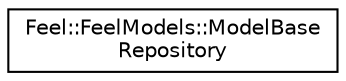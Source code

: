 digraph "Graphical Class Hierarchy"
{
 // LATEX_PDF_SIZE
  edge [fontname="Helvetica",fontsize="10",labelfontname="Helvetica",labelfontsize="10"];
  node [fontname="Helvetica",fontsize="10",shape=record];
  rankdir="LR";
  Node0 [label="Feel::FeelModels::ModelBase\lRepository",height=0.2,width=0.4,color="black", fillcolor="white", style="filled",URL="$structFeel_1_1FeelModels_1_1ModelBaseRepository.html",tooltip=" "];
}
